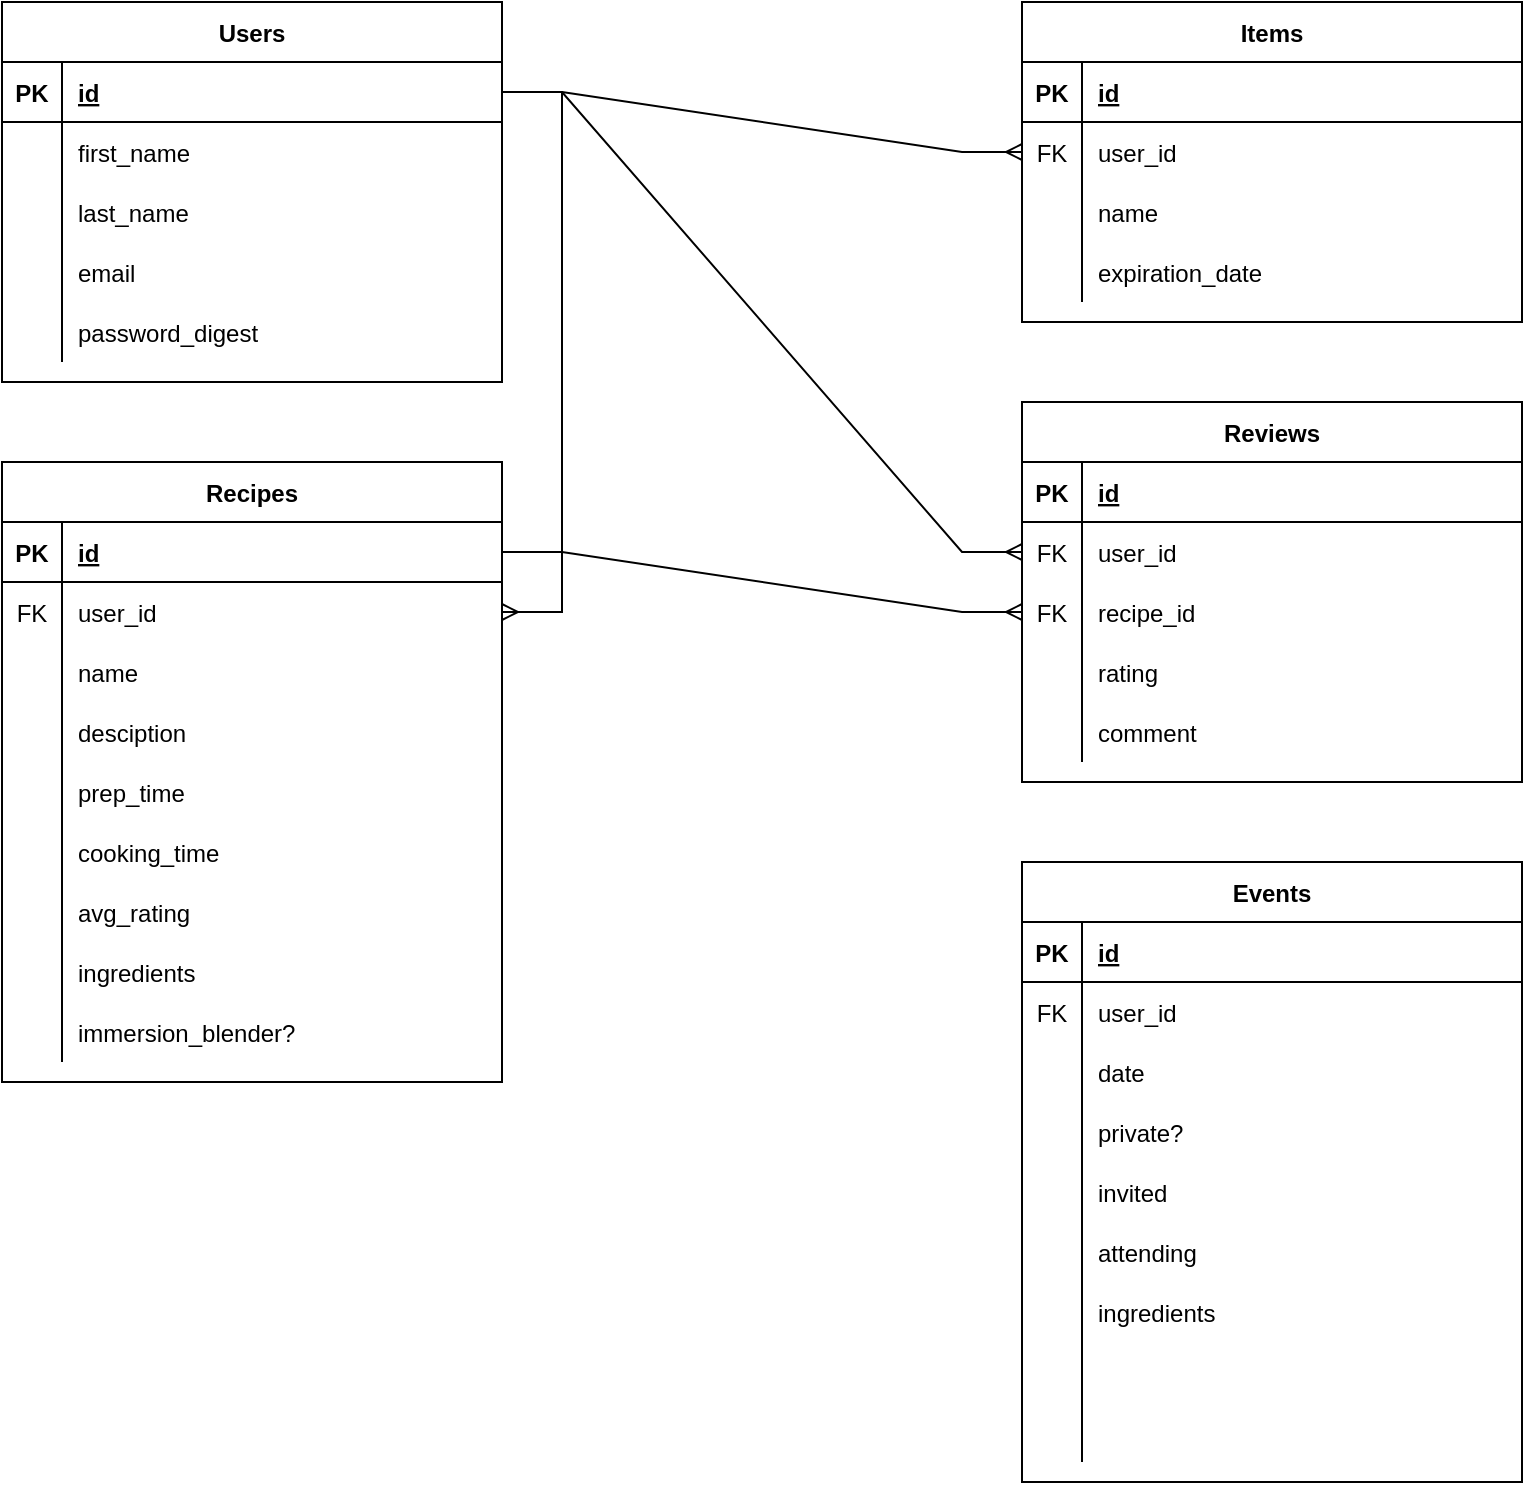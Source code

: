 <mxfile version="24.6.2" type="device">
  <diagram id="R2lEEEUBdFMjLlhIrx00" name="Page-1">
    <mxGraphModel dx="1674" dy="820" grid="1" gridSize="10" guides="1" tooltips="1" connect="1" arrows="1" fold="1" page="1" pageScale="1" pageWidth="850" pageHeight="1100" math="0" shadow="0" extFonts="Permanent Marker^https://fonts.googleapis.com/css?family=Permanent+Marker">
      <root>
        <mxCell id="0" />
        <mxCell id="1" parent="0" />
        <mxCell id="C-vyLk0tnHw3VtMMgP7b-23" value="Users" style="shape=table;startSize=30;container=1;collapsible=1;childLayout=tableLayout;fixedRows=1;rowLines=0;fontStyle=1;align=center;resizeLast=1;" parent="1" vertex="1">
          <mxGeometry x="40" y="40" width="250" height="190" as="geometry" />
        </mxCell>
        <mxCell id="C-vyLk0tnHw3VtMMgP7b-24" value="" style="shape=partialRectangle;collapsible=0;dropTarget=0;pointerEvents=0;fillColor=none;points=[[0,0.5],[1,0.5]];portConstraint=eastwest;top=0;left=0;right=0;bottom=1;" parent="C-vyLk0tnHw3VtMMgP7b-23" vertex="1">
          <mxGeometry y="30" width="250" height="30" as="geometry" />
        </mxCell>
        <mxCell id="C-vyLk0tnHw3VtMMgP7b-25" value="PK" style="shape=partialRectangle;overflow=hidden;connectable=0;fillColor=none;top=0;left=0;bottom=0;right=0;fontStyle=1;" parent="C-vyLk0tnHw3VtMMgP7b-24" vertex="1">
          <mxGeometry width="30" height="30" as="geometry">
            <mxRectangle width="30" height="30" as="alternateBounds" />
          </mxGeometry>
        </mxCell>
        <mxCell id="C-vyLk0tnHw3VtMMgP7b-26" value="id" style="shape=partialRectangle;overflow=hidden;connectable=0;fillColor=none;top=0;left=0;bottom=0;right=0;align=left;spacingLeft=6;fontStyle=5;" parent="C-vyLk0tnHw3VtMMgP7b-24" vertex="1">
          <mxGeometry x="30" width="220" height="30" as="geometry">
            <mxRectangle width="220" height="30" as="alternateBounds" />
          </mxGeometry>
        </mxCell>
        <mxCell id="C-vyLk0tnHw3VtMMgP7b-27" value="" style="shape=partialRectangle;collapsible=0;dropTarget=0;pointerEvents=0;fillColor=none;points=[[0,0.5],[1,0.5]];portConstraint=eastwest;top=0;left=0;right=0;bottom=0;" parent="C-vyLk0tnHw3VtMMgP7b-23" vertex="1">
          <mxGeometry y="60" width="250" height="30" as="geometry" />
        </mxCell>
        <mxCell id="C-vyLk0tnHw3VtMMgP7b-28" value="" style="shape=partialRectangle;overflow=hidden;connectable=0;fillColor=none;top=0;left=0;bottom=0;right=0;" parent="C-vyLk0tnHw3VtMMgP7b-27" vertex="1">
          <mxGeometry width="30" height="30" as="geometry">
            <mxRectangle width="30" height="30" as="alternateBounds" />
          </mxGeometry>
        </mxCell>
        <mxCell id="C-vyLk0tnHw3VtMMgP7b-29" value="first_name" style="shape=partialRectangle;overflow=hidden;connectable=0;fillColor=none;top=0;left=0;bottom=0;right=0;align=left;spacingLeft=6;" parent="C-vyLk0tnHw3VtMMgP7b-27" vertex="1">
          <mxGeometry x="30" width="220" height="30" as="geometry">
            <mxRectangle width="220" height="30" as="alternateBounds" />
          </mxGeometry>
        </mxCell>
        <mxCell id="DSiJCJXx7zN6wsdOPPL0-1" style="shape=partialRectangle;collapsible=0;dropTarget=0;pointerEvents=0;fillColor=none;points=[[0,0.5],[1,0.5]];portConstraint=eastwest;top=0;left=0;right=0;bottom=0;" vertex="1" parent="C-vyLk0tnHw3VtMMgP7b-23">
          <mxGeometry y="90" width="250" height="30" as="geometry" />
        </mxCell>
        <mxCell id="DSiJCJXx7zN6wsdOPPL0-2" style="shape=partialRectangle;overflow=hidden;connectable=0;fillColor=none;top=0;left=0;bottom=0;right=0;" vertex="1" parent="DSiJCJXx7zN6wsdOPPL0-1">
          <mxGeometry width="30" height="30" as="geometry">
            <mxRectangle width="30" height="30" as="alternateBounds" />
          </mxGeometry>
        </mxCell>
        <mxCell id="DSiJCJXx7zN6wsdOPPL0-3" value="last_name" style="shape=partialRectangle;overflow=hidden;connectable=0;fillColor=none;top=0;left=0;bottom=0;right=0;align=left;spacingLeft=6;" vertex="1" parent="DSiJCJXx7zN6wsdOPPL0-1">
          <mxGeometry x="30" width="220" height="30" as="geometry">
            <mxRectangle width="220" height="30" as="alternateBounds" />
          </mxGeometry>
        </mxCell>
        <mxCell id="DSiJCJXx7zN6wsdOPPL0-4" style="shape=partialRectangle;collapsible=0;dropTarget=0;pointerEvents=0;fillColor=none;points=[[0,0.5],[1,0.5]];portConstraint=eastwest;top=0;left=0;right=0;bottom=0;" vertex="1" parent="C-vyLk0tnHw3VtMMgP7b-23">
          <mxGeometry y="120" width="250" height="30" as="geometry" />
        </mxCell>
        <mxCell id="DSiJCJXx7zN6wsdOPPL0-5" style="shape=partialRectangle;overflow=hidden;connectable=0;fillColor=none;top=0;left=0;bottom=0;right=0;" vertex="1" parent="DSiJCJXx7zN6wsdOPPL0-4">
          <mxGeometry width="30" height="30" as="geometry">
            <mxRectangle width="30" height="30" as="alternateBounds" />
          </mxGeometry>
        </mxCell>
        <mxCell id="DSiJCJXx7zN6wsdOPPL0-6" value="email" style="shape=partialRectangle;overflow=hidden;connectable=0;fillColor=none;top=0;left=0;bottom=0;right=0;align=left;spacingLeft=6;" vertex="1" parent="DSiJCJXx7zN6wsdOPPL0-4">
          <mxGeometry x="30" width="220" height="30" as="geometry">
            <mxRectangle width="220" height="30" as="alternateBounds" />
          </mxGeometry>
        </mxCell>
        <mxCell id="DSiJCJXx7zN6wsdOPPL0-7" style="shape=partialRectangle;collapsible=0;dropTarget=0;pointerEvents=0;fillColor=none;points=[[0,0.5],[1,0.5]];portConstraint=eastwest;top=0;left=0;right=0;bottom=0;" vertex="1" parent="C-vyLk0tnHw3VtMMgP7b-23">
          <mxGeometry y="150" width="250" height="30" as="geometry" />
        </mxCell>
        <mxCell id="DSiJCJXx7zN6wsdOPPL0-8" style="shape=partialRectangle;overflow=hidden;connectable=0;fillColor=none;top=0;left=0;bottom=0;right=0;" vertex="1" parent="DSiJCJXx7zN6wsdOPPL0-7">
          <mxGeometry width="30" height="30" as="geometry">
            <mxRectangle width="30" height="30" as="alternateBounds" />
          </mxGeometry>
        </mxCell>
        <mxCell id="DSiJCJXx7zN6wsdOPPL0-9" value="password_digest" style="shape=partialRectangle;overflow=hidden;connectable=0;fillColor=none;top=0;left=0;bottom=0;right=0;align=left;spacingLeft=6;" vertex="1" parent="DSiJCJXx7zN6wsdOPPL0-7">
          <mxGeometry x="30" width="220" height="30" as="geometry">
            <mxRectangle width="220" height="30" as="alternateBounds" />
          </mxGeometry>
        </mxCell>
        <mxCell id="DSiJCJXx7zN6wsdOPPL0-10" value="Recipes" style="shape=table;startSize=30;container=1;collapsible=1;childLayout=tableLayout;fixedRows=1;rowLines=0;fontStyle=1;align=center;resizeLast=1;" vertex="1" parent="1">
          <mxGeometry x="40" y="270" width="250" height="310" as="geometry" />
        </mxCell>
        <mxCell id="DSiJCJXx7zN6wsdOPPL0-11" value="" style="shape=partialRectangle;collapsible=0;dropTarget=0;pointerEvents=0;fillColor=none;points=[[0,0.5],[1,0.5]];portConstraint=eastwest;top=0;left=0;right=0;bottom=1;" vertex="1" parent="DSiJCJXx7zN6wsdOPPL0-10">
          <mxGeometry y="30" width="250" height="30" as="geometry" />
        </mxCell>
        <mxCell id="DSiJCJXx7zN6wsdOPPL0-12" value="PK" style="shape=partialRectangle;overflow=hidden;connectable=0;fillColor=none;top=0;left=0;bottom=0;right=0;fontStyle=1;" vertex="1" parent="DSiJCJXx7zN6wsdOPPL0-11">
          <mxGeometry width="30" height="30" as="geometry">
            <mxRectangle width="30" height="30" as="alternateBounds" />
          </mxGeometry>
        </mxCell>
        <mxCell id="DSiJCJXx7zN6wsdOPPL0-13" value="id" style="shape=partialRectangle;overflow=hidden;connectable=0;fillColor=none;top=0;left=0;bottom=0;right=0;align=left;spacingLeft=6;fontStyle=5;" vertex="1" parent="DSiJCJXx7zN6wsdOPPL0-11">
          <mxGeometry x="30" width="220" height="30" as="geometry">
            <mxRectangle width="220" height="30" as="alternateBounds" />
          </mxGeometry>
        </mxCell>
        <mxCell id="DSiJCJXx7zN6wsdOPPL0-20" style="shape=partialRectangle;collapsible=0;dropTarget=0;pointerEvents=0;fillColor=none;points=[[0,0.5],[1,0.5]];portConstraint=eastwest;top=0;left=0;right=0;bottom=0;" vertex="1" parent="DSiJCJXx7zN6wsdOPPL0-10">
          <mxGeometry y="60" width="250" height="30" as="geometry" />
        </mxCell>
        <mxCell id="DSiJCJXx7zN6wsdOPPL0-21" value="FK" style="shape=partialRectangle;overflow=hidden;connectable=0;fillColor=none;top=0;left=0;bottom=0;right=0;" vertex="1" parent="DSiJCJXx7zN6wsdOPPL0-20">
          <mxGeometry width="30" height="30" as="geometry">
            <mxRectangle width="30" height="30" as="alternateBounds" />
          </mxGeometry>
        </mxCell>
        <mxCell id="DSiJCJXx7zN6wsdOPPL0-22" value="user_id" style="shape=partialRectangle;overflow=hidden;connectable=0;fillColor=none;top=0;left=0;bottom=0;right=0;align=left;spacingLeft=6;" vertex="1" parent="DSiJCJXx7zN6wsdOPPL0-20">
          <mxGeometry x="30" width="220" height="30" as="geometry">
            <mxRectangle width="220" height="30" as="alternateBounds" />
          </mxGeometry>
        </mxCell>
        <mxCell id="DSiJCJXx7zN6wsdOPPL0-14" value="" style="shape=partialRectangle;collapsible=0;dropTarget=0;pointerEvents=0;fillColor=none;points=[[0,0.5],[1,0.5]];portConstraint=eastwest;top=0;left=0;right=0;bottom=0;" vertex="1" parent="DSiJCJXx7zN6wsdOPPL0-10">
          <mxGeometry y="90" width="250" height="30" as="geometry" />
        </mxCell>
        <mxCell id="DSiJCJXx7zN6wsdOPPL0-15" value="" style="shape=partialRectangle;overflow=hidden;connectable=0;fillColor=none;top=0;left=0;bottom=0;right=0;" vertex="1" parent="DSiJCJXx7zN6wsdOPPL0-14">
          <mxGeometry width="30" height="30" as="geometry">
            <mxRectangle width="30" height="30" as="alternateBounds" />
          </mxGeometry>
        </mxCell>
        <mxCell id="DSiJCJXx7zN6wsdOPPL0-16" value="name" style="shape=partialRectangle;overflow=hidden;connectable=0;fillColor=none;top=0;left=0;bottom=0;right=0;align=left;spacingLeft=6;" vertex="1" parent="DSiJCJXx7zN6wsdOPPL0-14">
          <mxGeometry x="30" width="220" height="30" as="geometry">
            <mxRectangle width="220" height="30" as="alternateBounds" />
          </mxGeometry>
        </mxCell>
        <mxCell id="DSiJCJXx7zN6wsdOPPL0-17" style="shape=partialRectangle;collapsible=0;dropTarget=0;pointerEvents=0;fillColor=none;points=[[0,0.5],[1,0.5]];portConstraint=eastwest;top=0;left=0;right=0;bottom=0;" vertex="1" parent="DSiJCJXx7zN6wsdOPPL0-10">
          <mxGeometry y="120" width="250" height="30" as="geometry" />
        </mxCell>
        <mxCell id="DSiJCJXx7zN6wsdOPPL0-18" style="shape=partialRectangle;overflow=hidden;connectable=0;fillColor=none;top=0;left=0;bottom=0;right=0;" vertex="1" parent="DSiJCJXx7zN6wsdOPPL0-17">
          <mxGeometry width="30" height="30" as="geometry">
            <mxRectangle width="30" height="30" as="alternateBounds" />
          </mxGeometry>
        </mxCell>
        <mxCell id="DSiJCJXx7zN6wsdOPPL0-19" value="desciption" style="shape=partialRectangle;overflow=hidden;connectable=0;fillColor=none;top=0;left=0;bottom=0;right=0;align=left;spacingLeft=6;" vertex="1" parent="DSiJCJXx7zN6wsdOPPL0-17">
          <mxGeometry x="30" width="220" height="30" as="geometry">
            <mxRectangle width="220" height="30" as="alternateBounds" />
          </mxGeometry>
        </mxCell>
        <mxCell id="DSiJCJXx7zN6wsdOPPL0-26" style="shape=partialRectangle;collapsible=0;dropTarget=0;pointerEvents=0;fillColor=none;points=[[0,0.5],[1,0.5]];portConstraint=eastwest;top=0;left=0;right=0;bottom=0;" vertex="1" parent="DSiJCJXx7zN6wsdOPPL0-10">
          <mxGeometry y="150" width="250" height="30" as="geometry" />
        </mxCell>
        <mxCell id="DSiJCJXx7zN6wsdOPPL0-27" style="shape=partialRectangle;overflow=hidden;connectable=0;fillColor=none;top=0;left=0;bottom=0;right=0;" vertex="1" parent="DSiJCJXx7zN6wsdOPPL0-26">
          <mxGeometry width="30" height="30" as="geometry">
            <mxRectangle width="30" height="30" as="alternateBounds" />
          </mxGeometry>
        </mxCell>
        <mxCell id="DSiJCJXx7zN6wsdOPPL0-28" value="prep_time" style="shape=partialRectangle;overflow=hidden;connectable=0;fillColor=none;top=0;left=0;bottom=0;right=0;align=left;spacingLeft=6;" vertex="1" parent="DSiJCJXx7zN6wsdOPPL0-26">
          <mxGeometry x="30" width="220" height="30" as="geometry">
            <mxRectangle width="220" height="30" as="alternateBounds" />
          </mxGeometry>
        </mxCell>
        <mxCell id="DSiJCJXx7zN6wsdOPPL0-29" style="shape=partialRectangle;collapsible=0;dropTarget=0;pointerEvents=0;fillColor=none;points=[[0,0.5],[1,0.5]];portConstraint=eastwest;top=0;left=0;right=0;bottom=0;" vertex="1" parent="DSiJCJXx7zN6wsdOPPL0-10">
          <mxGeometry y="180" width="250" height="30" as="geometry" />
        </mxCell>
        <mxCell id="DSiJCJXx7zN6wsdOPPL0-30" style="shape=partialRectangle;overflow=hidden;connectable=0;fillColor=none;top=0;left=0;bottom=0;right=0;" vertex="1" parent="DSiJCJXx7zN6wsdOPPL0-29">
          <mxGeometry width="30" height="30" as="geometry">
            <mxRectangle width="30" height="30" as="alternateBounds" />
          </mxGeometry>
        </mxCell>
        <mxCell id="DSiJCJXx7zN6wsdOPPL0-31" value="cooking_time" style="shape=partialRectangle;overflow=hidden;connectable=0;fillColor=none;top=0;left=0;bottom=0;right=0;align=left;spacingLeft=6;" vertex="1" parent="DSiJCJXx7zN6wsdOPPL0-29">
          <mxGeometry x="30" width="220" height="30" as="geometry">
            <mxRectangle width="220" height="30" as="alternateBounds" />
          </mxGeometry>
        </mxCell>
        <mxCell id="DSiJCJXx7zN6wsdOPPL0-32" style="shape=partialRectangle;collapsible=0;dropTarget=0;pointerEvents=0;fillColor=none;points=[[0,0.5],[1,0.5]];portConstraint=eastwest;top=0;left=0;right=0;bottom=0;" vertex="1" parent="DSiJCJXx7zN6wsdOPPL0-10">
          <mxGeometry y="210" width="250" height="30" as="geometry" />
        </mxCell>
        <mxCell id="DSiJCJXx7zN6wsdOPPL0-33" style="shape=partialRectangle;overflow=hidden;connectable=0;fillColor=none;top=0;left=0;bottom=0;right=0;" vertex="1" parent="DSiJCJXx7zN6wsdOPPL0-32">
          <mxGeometry width="30" height="30" as="geometry">
            <mxRectangle width="30" height="30" as="alternateBounds" />
          </mxGeometry>
        </mxCell>
        <mxCell id="DSiJCJXx7zN6wsdOPPL0-34" value="avg_rating" style="shape=partialRectangle;overflow=hidden;connectable=0;fillColor=none;top=0;left=0;bottom=0;right=0;align=left;spacingLeft=6;" vertex="1" parent="DSiJCJXx7zN6wsdOPPL0-32">
          <mxGeometry x="30" width="220" height="30" as="geometry">
            <mxRectangle width="220" height="30" as="alternateBounds" />
          </mxGeometry>
        </mxCell>
        <mxCell id="DSiJCJXx7zN6wsdOPPL0-23" style="shape=partialRectangle;collapsible=0;dropTarget=0;pointerEvents=0;fillColor=none;points=[[0,0.5],[1,0.5]];portConstraint=eastwest;top=0;left=0;right=0;bottom=0;" vertex="1" parent="DSiJCJXx7zN6wsdOPPL0-10">
          <mxGeometry y="240" width="250" height="30" as="geometry" />
        </mxCell>
        <mxCell id="DSiJCJXx7zN6wsdOPPL0-24" style="shape=partialRectangle;overflow=hidden;connectable=0;fillColor=none;top=0;left=0;bottom=0;right=0;" vertex="1" parent="DSiJCJXx7zN6wsdOPPL0-23">
          <mxGeometry width="30" height="30" as="geometry">
            <mxRectangle width="30" height="30" as="alternateBounds" />
          </mxGeometry>
        </mxCell>
        <mxCell id="DSiJCJXx7zN6wsdOPPL0-25" value="ingredients" style="shape=partialRectangle;overflow=hidden;connectable=0;fillColor=none;top=0;left=0;bottom=0;right=0;align=left;spacingLeft=6;" vertex="1" parent="DSiJCJXx7zN6wsdOPPL0-23">
          <mxGeometry x="30" width="220" height="30" as="geometry">
            <mxRectangle width="220" height="30" as="alternateBounds" />
          </mxGeometry>
        </mxCell>
        <mxCell id="DSiJCJXx7zN6wsdOPPL0-83" style="shape=partialRectangle;collapsible=0;dropTarget=0;pointerEvents=0;fillColor=none;points=[[0,0.5],[1,0.5]];portConstraint=eastwest;top=0;left=0;right=0;bottom=0;" vertex="1" parent="DSiJCJXx7zN6wsdOPPL0-10">
          <mxGeometry y="270" width="250" height="30" as="geometry" />
        </mxCell>
        <mxCell id="DSiJCJXx7zN6wsdOPPL0-84" style="shape=partialRectangle;overflow=hidden;connectable=0;fillColor=none;top=0;left=0;bottom=0;right=0;" vertex="1" parent="DSiJCJXx7zN6wsdOPPL0-83">
          <mxGeometry width="30" height="30" as="geometry">
            <mxRectangle width="30" height="30" as="alternateBounds" />
          </mxGeometry>
        </mxCell>
        <mxCell id="DSiJCJXx7zN6wsdOPPL0-85" value="immersion_blender?" style="shape=partialRectangle;overflow=hidden;connectable=0;fillColor=none;top=0;left=0;bottom=0;right=0;align=left;spacingLeft=6;" vertex="1" parent="DSiJCJXx7zN6wsdOPPL0-83">
          <mxGeometry x="30" width="220" height="30" as="geometry">
            <mxRectangle width="220" height="30" as="alternateBounds" />
          </mxGeometry>
        </mxCell>
        <mxCell id="DSiJCJXx7zN6wsdOPPL0-35" value="Items" style="shape=table;startSize=30;container=1;collapsible=1;childLayout=tableLayout;fixedRows=1;rowLines=0;fontStyle=1;align=center;resizeLast=1;" vertex="1" parent="1">
          <mxGeometry x="550" y="40" width="250" height="160" as="geometry" />
        </mxCell>
        <mxCell id="DSiJCJXx7zN6wsdOPPL0-36" value="" style="shape=partialRectangle;collapsible=0;dropTarget=0;pointerEvents=0;fillColor=none;points=[[0,0.5],[1,0.5]];portConstraint=eastwest;top=0;left=0;right=0;bottom=1;" vertex="1" parent="DSiJCJXx7zN6wsdOPPL0-35">
          <mxGeometry y="30" width="250" height="30" as="geometry" />
        </mxCell>
        <mxCell id="DSiJCJXx7zN6wsdOPPL0-37" value="PK" style="shape=partialRectangle;overflow=hidden;connectable=0;fillColor=none;top=0;left=0;bottom=0;right=0;fontStyle=1;" vertex="1" parent="DSiJCJXx7zN6wsdOPPL0-36">
          <mxGeometry width="30" height="30" as="geometry">
            <mxRectangle width="30" height="30" as="alternateBounds" />
          </mxGeometry>
        </mxCell>
        <mxCell id="DSiJCJXx7zN6wsdOPPL0-38" value="id" style="shape=partialRectangle;overflow=hidden;connectable=0;fillColor=none;top=0;left=0;bottom=0;right=0;align=left;spacingLeft=6;fontStyle=5;" vertex="1" parent="DSiJCJXx7zN6wsdOPPL0-36">
          <mxGeometry x="30" width="220" height="30" as="geometry">
            <mxRectangle width="220" height="30" as="alternateBounds" />
          </mxGeometry>
        </mxCell>
        <mxCell id="DSiJCJXx7zN6wsdOPPL0-39" value="" style="shape=partialRectangle;collapsible=0;dropTarget=0;pointerEvents=0;fillColor=none;points=[[0,0.5],[1,0.5]];portConstraint=eastwest;top=0;left=0;right=0;bottom=0;" vertex="1" parent="DSiJCJXx7zN6wsdOPPL0-35">
          <mxGeometry y="60" width="250" height="30" as="geometry" />
        </mxCell>
        <mxCell id="DSiJCJXx7zN6wsdOPPL0-40" value="FK" style="shape=partialRectangle;overflow=hidden;connectable=0;fillColor=none;top=0;left=0;bottom=0;right=0;" vertex="1" parent="DSiJCJXx7zN6wsdOPPL0-39">
          <mxGeometry width="30" height="30" as="geometry">
            <mxRectangle width="30" height="30" as="alternateBounds" />
          </mxGeometry>
        </mxCell>
        <mxCell id="DSiJCJXx7zN6wsdOPPL0-41" value="user_id" style="shape=partialRectangle;overflow=hidden;connectable=0;fillColor=none;top=0;left=0;bottom=0;right=0;align=left;spacingLeft=6;" vertex="1" parent="DSiJCJXx7zN6wsdOPPL0-39">
          <mxGeometry x="30" width="220" height="30" as="geometry">
            <mxRectangle width="220" height="30" as="alternateBounds" />
          </mxGeometry>
        </mxCell>
        <mxCell id="DSiJCJXx7zN6wsdOPPL0-42" style="shape=partialRectangle;collapsible=0;dropTarget=0;pointerEvents=0;fillColor=none;points=[[0,0.5],[1,0.5]];portConstraint=eastwest;top=0;left=0;right=0;bottom=0;" vertex="1" parent="DSiJCJXx7zN6wsdOPPL0-35">
          <mxGeometry y="90" width="250" height="30" as="geometry" />
        </mxCell>
        <mxCell id="DSiJCJXx7zN6wsdOPPL0-43" style="shape=partialRectangle;overflow=hidden;connectable=0;fillColor=none;top=0;left=0;bottom=0;right=0;" vertex="1" parent="DSiJCJXx7zN6wsdOPPL0-42">
          <mxGeometry width="30" height="30" as="geometry">
            <mxRectangle width="30" height="30" as="alternateBounds" />
          </mxGeometry>
        </mxCell>
        <mxCell id="DSiJCJXx7zN6wsdOPPL0-44" value="name" style="shape=partialRectangle;overflow=hidden;connectable=0;fillColor=none;top=0;left=0;bottom=0;right=0;align=left;spacingLeft=6;" vertex="1" parent="DSiJCJXx7zN6wsdOPPL0-42">
          <mxGeometry x="30" width="220" height="30" as="geometry">
            <mxRectangle width="220" height="30" as="alternateBounds" />
          </mxGeometry>
        </mxCell>
        <mxCell id="DSiJCJXx7zN6wsdOPPL0-45" style="shape=partialRectangle;collapsible=0;dropTarget=0;pointerEvents=0;fillColor=none;points=[[0,0.5],[1,0.5]];portConstraint=eastwest;top=0;left=0;right=0;bottom=0;" vertex="1" parent="DSiJCJXx7zN6wsdOPPL0-35">
          <mxGeometry y="120" width="250" height="30" as="geometry" />
        </mxCell>
        <mxCell id="DSiJCJXx7zN6wsdOPPL0-46" style="shape=partialRectangle;overflow=hidden;connectable=0;fillColor=none;top=0;left=0;bottom=0;right=0;" vertex="1" parent="DSiJCJXx7zN6wsdOPPL0-45">
          <mxGeometry width="30" height="30" as="geometry">
            <mxRectangle width="30" height="30" as="alternateBounds" />
          </mxGeometry>
        </mxCell>
        <mxCell id="DSiJCJXx7zN6wsdOPPL0-47" value="expiration_date" style="shape=partialRectangle;overflow=hidden;connectable=0;fillColor=none;top=0;left=0;bottom=0;right=0;align=left;spacingLeft=6;" vertex="1" parent="DSiJCJXx7zN6wsdOPPL0-45">
          <mxGeometry x="30" width="220" height="30" as="geometry">
            <mxRectangle width="220" height="30" as="alternateBounds" />
          </mxGeometry>
        </mxCell>
        <mxCell id="DSiJCJXx7zN6wsdOPPL0-60" value="Reviews" style="shape=table;startSize=30;container=1;collapsible=1;childLayout=tableLayout;fixedRows=1;rowLines=0;fontStyle=1;align=center;resizeLast=1;" vertex="1" parent="1">
          <mxGeometry x="550" y="240" width="250" height="190" as="geometry" />
        </mxCell>
        <mxCell id="DSiJCJXx7zN6wsdOPPL0-61" value="" style="shape=partialRectangle;collapsible=0;dropTarget=0;pointerEvents=0;fillColor=none;points=[[0,0.5],[1,0.5]];portConstraint=eastwest;top=0;left=0;right=0;bottom=1;" vertex="1" parent="DSiJCJXx7zN6wsdOPPL0-60">
          <mxGeometry y="30" width="250" height="30" as="geometry" />
        </mxCell>
        <mxCell id="DSiJCJXx7zN6wsdOPPL0-62" value="PK" style="shape=partialRectangle;overflow=hidden;connectable=0;fillColor=none;top=0;left=0;bottom=0;right=0;fontStyle=1;" vertex="1" parent="DSiJCJXx7zN6wsdOPPL0-61">
          <mxGeometry width="30" height="30" as="geometry">
            <mxRectangle width="30" height="30" as="alternateBounds" />
          </mxGeometry>
        </mxCell>
        <mxCell id="DSiJCJXx7zN6wsdOPPL0-63" value="id" style="shape=partialRectangle;overflow=hidden;connectable=0;fillColor=none;top=0;left=0;bottom=0;right=0;align=left;spacingLeft=6;fontStyle=5;" vertex="1" parent="DSiJCJXx7zN6wsdOPPL0-61">
          <mxGeometry x="30" width="220" height="30" as="geometry">
            <mxRectangle width="220" height="30" as="alternateBounds" />
          </mxGeometry>
        </mxCell>
        <mxCell id="DSiJCJXx7zN6wsdOPPL0-64" value="" style="shape=partialRectangle;collapsible=0;dropTarget=0;pointerEvents=0;fillColor=none;points=[[0,0.5],[1,0.5]];portConstraint=eastwest;top=0;left=0;right=0;bottom=0;" vertex="1" parent="DSiJCJXx7zN6wsdOPPL0-60">
          <mxGeometry y="60" width="250" height="30" as="geometry" />
        </mxCell>
        <mxCell id="DSiJCJXx7zN6wsdOPPL0-65" value="FK" style="shape=partialRectangle;overflow=hidden;connectable=0;fillColor=none;top=0;left=0;bottom=0;right=0;" vertex="1" parent="DSiJCJXx7zN6wsdOPPL0-64">
          <mxGeometry width="30" height="30" as="geometry">
            <mxRectangle width="30" height="30" as="alternateBounds" />
          </mxGeometry>
        </mxCell>
        <mxCell id="DSiJCJXx7zN6wsdOPPL0-66" value="user_id" style="shape=partialRectangle;overflow=hidden;connectable=0;fillColor=none;top=0;left=0;bottom=0;right=0;align=left;spacingLeft=6;" vertex="1" parent="DSiJCJXx7zN6wsdOPPL0-64">
          <mxGeometry x="30" width="220" height="30" as="geometry">
            <mxRectangle width="220" height="30" as="alternateBounds" />
          </mxGeometry>
        </mxCell>
        <mxCell id="DSiJCJXx7zN6wsdOPPL0-67" style="shape=partialRectangle;collapsible=0;dropTarget=0;pointerEvents=0;fillColor=none;points=[[0,0.5],[1,0.5]];portConstraint=eastwest;top=0;left=0;right=0;bottom=0;" vertex="1" parent="DSiJCJXx7zN6wsdOPPL0-60">
          <mxGeometry y="90" width="250" height="30" as="geometry" />
        </mxCell>
        <mxCell id="DSiJCJXx7zN6wsdOPPL0-68" value="FK" style="shape=partialRectangle;overflow=hidden;connectable=0;fillColor=none;top=0;left=0;bottom=0;right=0;" vertex="1" parent="DSiJCJXx7zN6wsdOPPL0-67">
          <mxGeometry width="30" height="30" as="geometry">
            <mxRectangle width="30" height="30" as="alternateBounds" />
          </mxGeometry>
        </mxCell>
        <mxCell id="DSiJCJXx7zN6wsdOPPL0-69" value="recipe_id" style="shape=partialRectangle;overflow=hidden;connectable=0;fillColor=none;top=0;left=0;bottom=0;right=0;align=left;spacingLeft=6;" vertex="1" parent="DSiJCJXx7zN6wsdOPPL0-67">
          <mxGeometry x="30" width="220" height="30" as="geometry">
            <mxRectangle width="220" height="30" as="alternateBounds" />
          </mxGeometry>
        </mxCell>
        <mxCell id="DSiJCJXx7zN6wsdOPPL0-76" style="shape=partialRectangle;collapsible=0;dropTarget=0;pointerEvents=0;fillColor=none;points=[[0,0.5],[1,0.5]];portConstraint=eastwest;top=0;left=0;right=0;bottom=0;" vertex="1" parent="DSiJCJXx7zN6wsdOPPL0-60">
          <mxGeometry y="120" width="250" height="30" as="geometry" />
        </mxCell>
        <mxCell id="DSiJCJXx7zN6wsdOPPL0-77" style="shape=partialRectangle;overflow=hidden;connectable=0;fillColor=none;top=0;left=0;bottom=0;right=0;" vertex="1" parent="DSiJCJXx7zN6wsdOPPL0-76">
          <mxGeometry width="30" height="30" as="geometry">
            <mxRectangle width="30" height="30" as="alternateBounds" />
          </mxGeometry>
        </mxCell>
        <mxCell id="DSiJCJXx7zN6wsdOPPL0-78" value="rating" style="shape=partialRectangle;overflow=hidden;connectable=0;fillColor=none;top=0;left=0;bottom=0;right=0;align=left;spacingLeft=6;" vertex="1" parent="DSiJCJXx7zN6wsdOPPL0-76">
          <mxGeometry x="30" width="220" height="30" as="geometry">
            <mxRectangle width="220" height="30" as="alternateBounds" />
          </mxGeometry>
        </mxCell>
        <mxCell id="DSiJCJXx7zN6wsdOPPL0-70" style="shape=partialRectangle;collapsible=0;dropTarget=0;pointerEvents=0;fillColor=none;points=[[0,0.5],[1,0.5]];portConstraint=eastwest;top=0;left=0;right=0;bottom=0;" vertex="1" parent="DSiJCJXx7zN6wsdOPPL0-60">
          <mxGeometry y="150" width="250" height="30" as="geometry" />
        </mxCell>
        <mxCell id="DSiJCJXx7zN6wsdOPPL0-71" style="shape=partialRectangle;overflow=hidden;connectable=0;fillColor=none;top=0;left=0;bottom=0;right=0;" vertex="1" parent="DSiJCJXx7zN6wsdOPPL0-70">
          <mxGeometry width="30" height="30" as="geometry">
            <mxRectangle width="30" height="30" as="alternateBounds" />
          </mxGeometry>
        </mxCell>
        <mxCell id="DSiJCJXx7zN6wsdOPPL0-72" value="comment" style="shape=partialRectangle;overflow=hidden;connectable=0;fillColor=none;top=0;left=0;bottom=0;right=0;align=left;spacingLeft=6;" vertex="1" parent="DSiJCJXx7zN6wsdOPPL0-70">
          <mxGeometry x="30" width="220" height="30" as="geometry">
            <mxRectangle width="220" height="30" as="alternateBounds" />
          </mxGeometry>
        </mxCell>
        <mxCell id="DSiJCJXx7zN6wsdOPPL0-79" value="" style="edgeStyle=entityRelationEdgeStyle;fontSize=12;html=1;endArrow=ERmany;rounded=0;exitX=1;exitY=0.5;exitDx=0;exitDy=0;entryX=0;entryY=0.5;entryDx=0;entryDy=0;" edge="1" parent="1" source="C-vyLk0tnHw3VtMMgP7b-24" target="DSiJCJXx7zN6wsdOPPL0-39">
          <mxGeometry width="100" height="100" relative="1" as="geometry">
            <mxPoint x="370" y="470" as="sourcePoint" />
            <mxPoint x="470" y="370" as="targetPoint" />
          </mxGeometry>
        </mxCell>
        <mxCell id="DSiJCJXx7zN6wsdOPPL0-80" value="" style="edgeStyle=entityRelationEdgeStyle;fontSize=12;html=1;endArrow=ERmany;rounded=0;exitX=1;exitY=0.5;exitDx=0;exitDy=0;entryX=0;entryY=0.5;entryDx=0;entryDy=0;" edge="1" parent="1" source="C-vyLk0tnHw3VtMMgP7b-24" target="DSiJCJXx7zN6wsdOPPL0-64">
          <mxGeometry width="100" height="100" relative="1" as="geometry">
            <mxPoint x="300" y="95" as="sourcePoint" />
            <mxPoint x="560" y="125" as="targetPoint" />
          </mxGeometry>
        </mxCell>
        <mxCell id="DSiJCJXx7zN6wsdOPPL0-81" value="" style="edgeStyle=entityRelationEdgeStyle;fontSize=12;html=1;endArrow=ERmany;rounded=0;entryX=1;entryY=0.5;entryDx=0;entryDy=0;" edge="1" parent="1" target="DSiJCJXx7zN6wsdOPPL0-20">
          <mxGeometry width="100" height="100" relative="1" as="geometry">
            <mxPoint x="290" y="85" as="sourcePoint" />
            <mxPoint x="570" y="135" as="targetPoint" />
          </mxGeometry>
        </mxCell>
        <mxCell id="DSiJCJXx7zN6wsdOPPL0-82" value="" style="edgeStyle=entityRelationEdgeStyle;fontSize=12;html=1;endArrow=ERmany;rounded=0;exitX=1;exitY=0.5;exitDx=0;exitDy=0;entryX=0;entryY=0.5;entryDx=0;entryDy=0;" edge="1" parent="1" source="DSiJCJXx7zN6wsdOPPL0-11" target="DSiJCJXx7zN6wsdOPPL0-67">
          <mxGeometry width="100" height="100" relative="1" as="geometry">
            <mxPoint x="320" y="115" as="sourcePoint" />
            <mxPoint x="580" y="145" as="targetPoint" />
          </mxGeometry>
        </mxCell>
        <mxCell id="DSiJCJXx7zN6wsdOPPL0-86" value="Events" style="shape=table;startSize=30;container=1;collapsible=1;childLayout=tableLayout;fixedRows=1;rowLines=0;fontStyle=1;align=center;resizeLast=1;" vertex="1" parent="1">
          <mxGeometry x="550" y="470" width="250" height="310" as="geometry" />
        </mxCell>
        <mxCell id="DSiJCJXx7zN6wsdOPPL0-87" value="" style="shape=partialRectangle;collapsible=0;dropTarget=0;pointerEvents=0;fillColor=none;points=[[0,0.5],[1,0.5]];portConstraint=eastwest;top=0;left=0;right=0;bottom=1;" vertex="1" parent="DSiJCJXx7zN6wsdOPPL0-86">
          <mxGeometry y="30" width="250" height="30" as="geometry" />
        </mxCell>
        <mxCell id="DSiJCJXx7zN6wsdOPPL0-88" value="PK" style="shape=partialRectangle;overflow=hidden;connectable=0;fillColor=none;top=0;left=0;bottom=0;right=0;fontStyle=1;" vertex="1" parent="DSiJCJXx7zN6wsdOPPL0-87">
          <mxGeometry width="30" height="30" as="geometry">
            <mxRectangle width="30" height="30" as="alternateBounds" />
          </mxGeometry>
        </mxCell>
        <mxCell id="DSiJCJXx7zN6wsdOPPL0-89" value="id" style="shape=partialRectangle;overflow=hidden;connectable=0;fillColor=none;top=0;left=0;bottom=0;right=0;align=left;spacingLeft=6;fontStyle=5;" vertex="1" parent="DSiJCJXx7zN6wsdOPPL0-87">
          <mxGeometry x="30" width="220" height="30" as="geometry">
            <mxRectangle width="220" height="30" as="alternateBounds" />
          </mxGeometry>
        </mxCell>
        <mxCell id="DSiJCJXx7zN6wsdOPPL0-90" style="shape=partialRectangle;collapsible=0;dropTarget=0;pointerEvents=0;fillColor=none;points=[[0,0.5],[1,0.5]];portConstraint=eastwest;top=0;left=0;right=0;bottom=0;" vertex="1" parent="DSiJCJXx7zN6wsdOPPL0-86">
          <mxGeometry y="60" width="250" height="30" as="geometry" />
        </mxCell>
        <mxCell id="DSiJCJXx7zN6wsdOPPL0-91" value="FK" style="shape=partialRectangle;overflow=hidden;connectable=0;fillColor=none;top=0;left=0;bottom=0;right=0;" vertex="1" parent="DSiJCJXx7zN6wsdOPPL0-90">
          <mxGeometry width="30" height="30" as="geometry">
            <mxRectangle width="30" height="30" as="alternateBounds" />
          </mxGeometry>
        </mxCell>
        <mxCell id="DSiJCJXx7zN6wsdOPPL0-92" value="user_id" style="shape=partialRectangle;overflow=hidden;connectable=0;fillColor=none;top=0;left=0;bottom=0;right=0;align=left;spacingLeft=6;" vertex="1" parent="DSiJCJXx7zN6wsdOPPL0-90">
          <mxGeometry x="30" width="220" height="30" as="geometry">
            <mxRectangle width="220" height="30" as="alternateBounds" />
          </mxGeometry>
        </mxCell>
        <mxCell id="DSiJCJXx7zN6wsdOPPL0-93" value="" style="shape=partialRectangle;collapsible=0;dropTarget=0;pointerEvents=0;fillColor=none;points=[[0,0.5],[1,0.5]];portConstraint=eastwest;top=0;left=0;right=0;bottom=0;" vertex="1" parent="DSiJCJXx7zN6wsdOPPL0-86">
          <mxGeometry y="90" width="250" height="30" as="geometry" />
        </mxCell>
        <mxCell id="DSiJCJXx7zN6wsdOPPL0-94" value="" style="shape=partialRectangle;overflow=hidden;connectable=0;fillColor=none;top=0;left=0;bottom=0;right=0;" vertex="1" parent="DSiJCJXx7zN6wsdOPPL0-93">
          <mxGeometry width="30" height="30" as="geometry">
            <mxRectangle width="30" height="30" as="alternateBounds" />
          </mxGeometry>
        </mxCell>
        <mxCell id="DSiJCJXx7zN6wsdOPPL0-95" value="date" style="shape=partialRectangle;overflow=hidden;connectable=0;fillColor=none;top=0;left=0;bottom=0;right=0;align=left;spacingLeft=6;" vertex="1" parent="DSiJCJXx7zN6wsdOPPL0-93">
          <mxGeometry x="30" width="220" height="30" as="geometry">
            <mxRectangle width="220" height="30" as="alternateBounds" />
          </mxGeometry>
        </mxCell>
        <mxCell id="DSiJCJXx7zN6wsdOPPL0-105" style="shape=partialRectangle;collapsible=0;dropTarget=0;pointerEvents=0;fillColor=none;points=[[0,0.5],[1,0.5]];portConstraint=eastwest;top=0;left=0;right=0;bottom=0;" vertex="1" parent="DSiJCJXx7zN6wsdOPPL0-86">
          <mxGeometry y="120" width="250" height="30" as="geometry" />
        </mxCell>
        <mxCell id="DSiJCJXx7zN6wsdOPPL0-106" style="shape=partialRectangle;overflow=hidden;connectable=0;fillColor=none;top=0;left=0;bottom=0;right=0;" vertex="1" parent="DSiJCJXx7zN6wsdOPPL0-105">
          <mxGeometry width="30" height="30" as="geometry">
            <mxRectangle width="30" height="30" as="alternateBounds" />
          </mxGeometry>
        </mxCell>
        <mxCell id="DSiJCJXx7zN6wsdOPPL0-107" value="private?" style="shape=partialRectangle;overflow=hidden;connectable=0;fillColor=none;top=0;left=0;bottom=0;right=0;align=left;spacingLeft=6;" vertex="1" parent="DSiJCJXx7zN6wsdOPPL0-105">
          <mxGeometry x="30" width="220" height="30" as="geometry">
            <mxRectangle width="220" height="30" as="alternateBounds" />
          </mxGeometry>
        </mxCell>
        <mxCell id="DSiJCJXx7zN6wsdOPPL0-96" style="shape=partialRectangle;collapsible=0;dropTarget=0;pointerEvents=0;fillColor=none;points=[[0,0.5],[1,0.5]];portConstraint=eastwest;top=0;left=0;right=0;bottom=0;" vertex="1" parent="DSiJCJXx7zN6wsdOPPL0-86">
          <mxGeometry y="150" width="250" height="30" as="geometry" />
        </mxCell>
        <mxCell id="DSiJCJXx7zN6wsdOPPL0-97" style="shape=partialRectangle;overflow=hidden;connectable=0;fillColor=none;top=0;left=0;bottom=0;right=0;" vertex="1" parent="DSiJCJXx7zN6wsdOPPL0-96">
          <mxGeometry width="30" height="30" as="geometry">
            <mxRectangle width="30" height="30" as="alternateBounds" />
          </mxGeometry>
        </mxCell>
        <mxCell id="DSiJCJXx7zN6wsdOPPL0-98" value="invited" style="shape=partialRectangle;overflow=hidden;connectable=0;fillColor=none;top=0;left=0;bottom=0;right=0;align=left;spacingLeft=6;" vertex="1" parent="DSiJCJXx7zN6wsdOPPL0-96">
          <mxGeometry x="30" width="220" height="30" as="geometry">
            <mxRectangle width="220" height="30" as="alternateBounds" />
          </mxGeometry>
        </mxCell>
        <mxCell id="DSiJCJXx7zN6wsdOPPL0-99" style="shape=partialRectangle;collapsible=0;dropTarget=0;pointerEvents=0;fillColor=none;points=[[0,0.5],[1,0.5]];portConstraint=eastwest;top=0;left=0;right=0;bottom=0;" vertex="1" parent="DSiJCJXx7zN6wsdOPPL0-86">
          <mxGeometry y="180" width="250" height="30" as="geometry" />
        </mxCell>
        <mxCell id="DSiJCJXx7zN6wsdOPPL0-100" style="shape=partialRectangle;overflow=hidden;connectable=0;fillColor=none;top=0;left=0;bottom=0;right=0;" vertex="1" parent="DSiJCJXx7zN6wsdOPPL0-99">
          <mxGeometry width="30" height="30" as="geometry">
            <mxRectangle width="30" height="30" as="alternateBounds" />
          </mxGeometry>
        </mxCell>
        <mxCell id="DSiJCJXx7zN6wsdOPPL0-101" value="attending" style="shape=partialRectangle;overflow=hidden;connectable=0;fillColor=none;top=0;left=0;bottom=0;right=0;align=left;spacingLeft=6;" vertex="1" parent="DSiJCJXx7zN6wsdOPPL0-99">
          <mxGeometry x="30" width="220" height="30" as="geometry">
            <mxRectangle width="220" height="30" as="alternateBounds" />
          </mxGeometry>
        </mxCell>
        <mxCell id="DSiJCJXx7zN6wsdOPPL0-102" style="shape=partialRectangle;collapsible=0;dropTarget=0;pointerEvents=0;fillColor=none;points=[[0,0.5],[1,0.5]];portConstraint=eastwest;top=0;left=0;right=0;bottom=0;" vertex="1" parent="DSiJCJXx7zN6wsdOPPL0-86">
          <mxGeometry y="210" width="250" height="30" as="geometry" />
        </mxCell>
        <mxCell id="DSiJCJXx7zN6wsdOPPL0-103" style="shape=partialRectangle;overflow=hidden;connectable=0;fillColor=none;top=0;left=0;bottom=0;right=0;" vertex="1" parent="DSiJCJXx7zN6wsdOPPL0-102">
          <mxGeometry width="30" height="30" as="geometry">
            <mxRectangle width="30" height="30" as="alternateBounds" />
          </mxGeometry>
        </mxCell>
        <mxCell id="DSiJCJXx7zN6wsdOPPL0-104" value="ingredients" style="shape=partialRectangle;overflow=hidden;connectable=0;fillColor=none;top=0;left=0;bottom=0;right=0;align=left;spacingLeft=6;" vertex="1" parent="DSiJCJXx7zN6wsdOPPL0-102">
          <mxGeometry x="30" width="220" height="30" as="geometry">
            <mxRectangle width="220" height="30" as="alternateBounds" />
          </mxGeometry>
        </mxCell>
        <mxCell id="DSiJCJXx7zN6wsdOPPL0-108" style="shape=partialRectangle;collapsible=0;dropTarget=0;pointerEvents=0;fillColor=none;points=[[0,0.5],[1,0.5]];portConstraint=eastwest;top=0;left=0;right=0;bottom=0;" vertex="1" parent="DSiJCJXx7zN6wsdOPPL0-86">
          <mxGeometry y="240" width="250" height="30" as="geometry" />
        </mxCell>
        <mxCell id="DSiJCJXx7zN6wsdOPPL0-109" style="shape=partialRectangle;overflow=hidden;connectable=0;fillColor=none;top=0;left=0;bottom=0;right=0;" vertex="1" parent="DSiJCJXx7zN6wsdOPPL0-108">
          <mxGeometry width="30" height="30" as="geometry">
            <mxRectangle width="30" height="30" as="alternateBounds" />
          </mxGeometry>
        </mxCell>
        <mxCell id="DSiJCJXx7zN6wsdOPPL0-110" value="" style="shape=partialRectangle;overflow=hidden;connectable=0;fillColor=none;top=0;left=0;bottom=0;right=0;align=left;spacingLeft=6;" vertex="1" parent="DSiJCJXx7zN6wsdOPPL0-108">
          <mxGeometry x="30" width="220" height="30" as="geometry">
            <mxRectangle width="220" height="30" as="alternateBounds" />
          </mxGeometry>
        </mxCell>
        <mxCell id="DSiJCJXx7zN6wsdOPPL0-111" style="shape=partialRectangle;collapsible=0;dropTarget=0;pointerEvents=0;fillColor=none;points=[[0,0.5],[1,0.5]];portConstraint=eastwest;top=0;left=0;right=0;bottom=0;" vertex="1" parent="DSiJCJXx7zN6wsdOPPL0-86">
          <mxGeometry y="270" width="250" height="30" as="geometry" />
        </mxCell>
        <mxCell id="DSiJCJXx7zN6wsdOPPL0-112" style="shape=partialRectangle;overflow=hidden;connectable=0;fillColor=none;top=0;left=0;bottom=0;right=0;" vertex="1" parent="DSiJCJXx7zN6wsdOPPL0-111">
          <mxGeometry width="30" height="30" as="geometry">
            <mxRectangle width="30" height="30" as="alternateBounds" />
          </mxGeometry>
        </mxCell>
        <mxCell id="DSiJCJXx7zN6wsdOPPL0-113" value="" style="shape=partialRectangle;overflow=hidden;connectable=0;fillColor=none;top=0;left=0;bottom=0;right=0;align=left;spacingLeft=6;" vertex="1" parent="DSiJCJXx7zN6wsdOPPL0-111">
          <mxGeometry x="30" width="220" height="30" as="geometry">
            <mxRectangle width="220" height="30" as="alternateBounds" />
          </mxGeometry>
        </mxCell>
      </root>
    </mxGraphModel>
  </diagram>
</mxfile>

